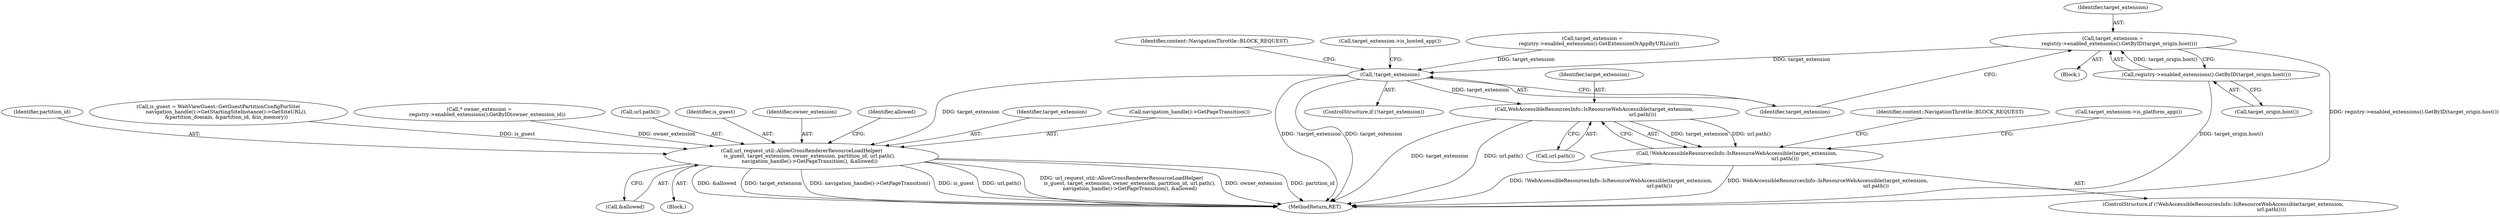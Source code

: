 digraph "0_Chrome_7614790c80996d32a28218f4d1605b0908e9ddf6@pointer" {
"1000148" [label="(Call,target_extension =\n        registry->enabled_extensions().GetByID(target_origin.host()))"];
"1000150" [label="(Call,registry->enabled_extensions().GetByID(target_origin.host()))"];
"1000157" [label="(Call,!target_extension)"];
"1000256" [label="(Call,url_request_util::AllowCrossRendererResourceLoadHelper(\n          is_guest, target_extension, owner_extension, partition_id, url.path(),\n          navigation_handle()->GetPageTransition(), &allowed))"];
"1000319" [label="(Call,WebAccessibleResourcesInfo::IsResourceWebAccessible(target_extension,\n                                                             url.path()))"];
"1000318" [label="(Call,!WebAccessibleResourcesInfo::IsResourceWebAccessible(target_extension,\n                                                             url.path()))"];
"1000341" [label="(MethodReturn,RET)"];
"1000267" [label="(Identifier,allowed)"];
"1000257" [label="(Identifier,is_guest)"];
"1000258" [label="(Identifier,target_extension)"];
"1000134" [label="(Call,target_extension =\n        registry->enabled_extensions().GetExtensionOrAppByURL(url))"];
"1000318" [label="(Call,!WebAccessibleResourcesInfo::IsResourceWebAccessible(target_extension,\n                                                             url.path()))"];
"1000157" [label="(Call,!target_extension)"];
"1000158" [label="(Identifier,target_extension)"];
"1000262" [label="(Call,navigation_handle()->GetPageTransition())"];
"1000319" [label="(Call,WebAccessibleResourcesInfo::IsResourceWebAccessible(target_extension,\n                                                             url.path()))"];
"1000161" [label="(Identifier,content::NavigationThrottle::BLOCK_REQUEST)"];
"1000149" [label="(Identifier,target_extension)"];
"1000151" [label="(Call,target_origin.host())"];
"1000225" [label="(Block,)"];
"1000148" [label="(Call,target_extension =\n        registry->enabled_extensions().GetByID(target_origin.host()))"];
"1000323" [label="(Identifier,content::NavigationThrottle::BLOCK_REQUEST)"];
"1000143" [label="(Block,)"];
"1000325" [label="(Call,target_extension->is_platform_app())"];
"1000260" [label="(Identifier,partition_id)"];
"1000242" [label="(Call,is_guest = WebViewGuest::GetGuestPartitionConfigForSite(\n          navigation_handle()->GetStartingSiteInstance()->GetSiteURL(),\n          &partition_domain, &partition_id, &in_memory))"];
"1000150" [label="(Call,registry->enabled_extensions().GetByID(target_origin.host()))"];
"1000256" [label="(Call,url_request_util::AllowCrossRendererResourceLoadHelper(\n          is_guest, target_extension, owner_extension, partition_id, url.path(),\n          navigation_handle()->GetPageTransition(), &allowed))"];
"1000231" [label="(Call,* owner_extension =\n          registry->enabled_extensions().GetByID(owner_extension_id))"];
"1000263" [label="(Call,&allowed)"];
"1000163" [label="(Call,target_extension->is_hosted_app())"];
"1000261" [label="(Call,url.path())"];
"1000320" [label="(Identifier,target_extension)"];
"1000156" [label="(ControlStructure,if (!target_extension))"];
"1000259" [label="(Identifier,owner_extension)"];
"1000317" [label="(ControlStructure,if (!WebAccessibleResourcesInfo::IsResourceWebAccessible(target_extension,\n                                                             url.path())))"];
"1000321" [label="(Call,url.path())"];
"1000148" -> "1000143"  [label="AST: "];
"1000148" -> "1000150"  [label="CFG: "];
"1000149" -> "1000148"  [label="AST: "];
"1000150" -> "1000148"  [label="AST: "];
"1000158" -> "1000148"  [label="CFG: "];
"1000148" -> "1000341"  [label="DDG: registry->enabled_extensions().GetByID(target_origin.host())"];
"1000150" -> "1000148"  [label="DDG: target_origin.host()"];
"1000148" -> "1000157"  [label="DDG: target_extension"];
"1000150" -> "1000151"  [label="CFG: "];
"1000151" -> "1000150"  [label="AST: "];
"1000150" -> "1000341"  [label="DDG: target_origin.host()"];
"1000157" -> "1000156"  [label="AST: "];
"1000157" -> "1000158"  [label="CFG: "];
"1000158" -> "1000157"  [label="AST: "];
"1000161" -> "1000157"  [label="CFG: "];
"1000163" -> "1000157"  [label="CFG: "];
"1000157" -> "1000341"  [label="DDG: !target_extension"];
"1000157" -> "1000341"  [label="DDG: target_extension"];
"1000134" -> "1000157"  [label="DDG: target_extension"];
"1000157" -> "1000256"  [label="DDG: target_extension"];
"1000157" -> "1000319"  [label="DDG: target_extension"];
"1000256" -> "1000225"  [label="AST: "];
"1000256" -> "1000263"  [label="CFG: "];
"1000257" -> "1000256"  [label="AST: "];
"1000258" -> "1000256"  [label="AST: "];
"1000259" -> "1000256"  [label="AST: "];
"1000260" -> "1000256"  [label="AST: "];
"1000261" -> "1000256"  [label="AST: "];
"1000262" -> "1000256"  [label="AST: "];
"1000263" -> "1000256"  [label="AST: "];
"1000267" -> "1000256"  [label="CFG: "];
"1000256" -> "1000341"  [label="DDG: owner_extension"];
"1000256" -> "1000341"  [label="DDG: partition_id"];
"1000256" -> "1000341"  [label="DDG: &allowed"];
"1000256" -> "1000341"  [label="DDG: target_extension"];
"1000256" -> "1000341"  [label="DDG: navigation_handle()->GetPageTransition()"];
"1000256" -> "1000341"  [label="DDG: is_guest"];
"1000256" -> "1000341"  [label="DDG: url.path()"];
"1000256" -> "1000341"  [label="DDG: url_request_util::AllowCrossRendererResourceLoadHelper(\n          is_guest, target_extension, owner_extension, partition_id, url.path(),\n          navigation_handle()->GetPageTransition(), &allowed)"];
"1000242" -> "1000256"  [label="DDG: is_guest"];
"1000231" -> "1000256"  [label="DDG: owner_extension"];
"1000319" -> "1000318"  [label="AST: "];
"1000319" -> "1000321"  [label="CFG: "];
"1000320" -> "1000319"  [label="AST: "];
"1000321" -> "1000319"  [label="AST: "];
"1000318" -> "1000319"  [label="CFG: "];
"1000319" -> "1000341"  [label="DDG: url.path()"];
"1000319" -> "1000341"  [label="DDG: target_extension"];
"1000319" -> "1000318"  [label="DDG: target_extension"];
"1000319" -> "1000318"  [label="DDG: url.path()"];
"1000318" -> "1000317"  [label="AST: "];
"1000323" -> "1000318"  [label="CFG: "];
"1000325" -> "1000318"  [label="CFG: "];
"1000318" -> "1000341"  [label="DDG: !WebAccessibleResourcesInfo::IsResourceWebAccessible(target_extension,\n                                                             url.path())"];
"1000318" -> "1000341"  [label="DDG: WebAccessibleResourcesInfo::IsResourceWebAccessible(target_extension,\n                                                             url.path())"];
}
